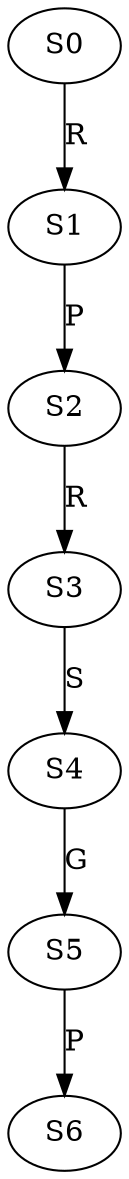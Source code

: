strict digraph  {
	S0 -> S1 [ label = R ];
	S1 -> S2 [ label = P ];
	S2 -> S3 [ label = R ];
	S3 -> S4 [ label = S ];
	S4 -> S5 [ label = G ];
	S5 -> S6 [ label = P ];
}
